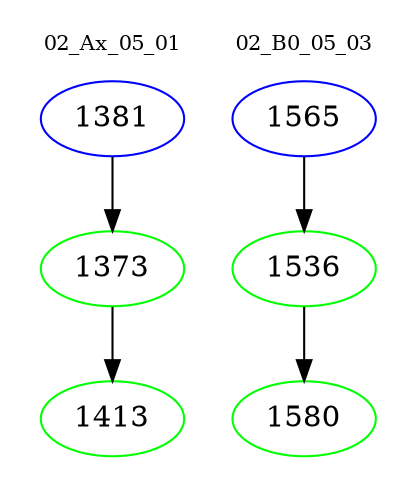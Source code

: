 digraph{
subgraph cluster_0 {
color = white
label = "02_Ax_05_01";
fontsize=10;
T0_1381 [label="1381", color="blue"]
T0_1381 -> T0_1373 [color="black"]
T0_1373 [label="1373", color="green"]
T0_1373 -> T0_1413 [color="black"]
T0_1413 [label="1413", color="green"]
}
subgraph cluster_1 {
color = white
label = "02_B0_05_03";
fontsize=10;
T1_1565 [label="1565", color="blue"]
T1_1565 -> T1_1536 [color="black"]
T1_1536 [label="1536", color="green"]
T1_1536 -> T1_1580 [color="black"]
T1_1580 [label="1580", color="green"]
}
}
